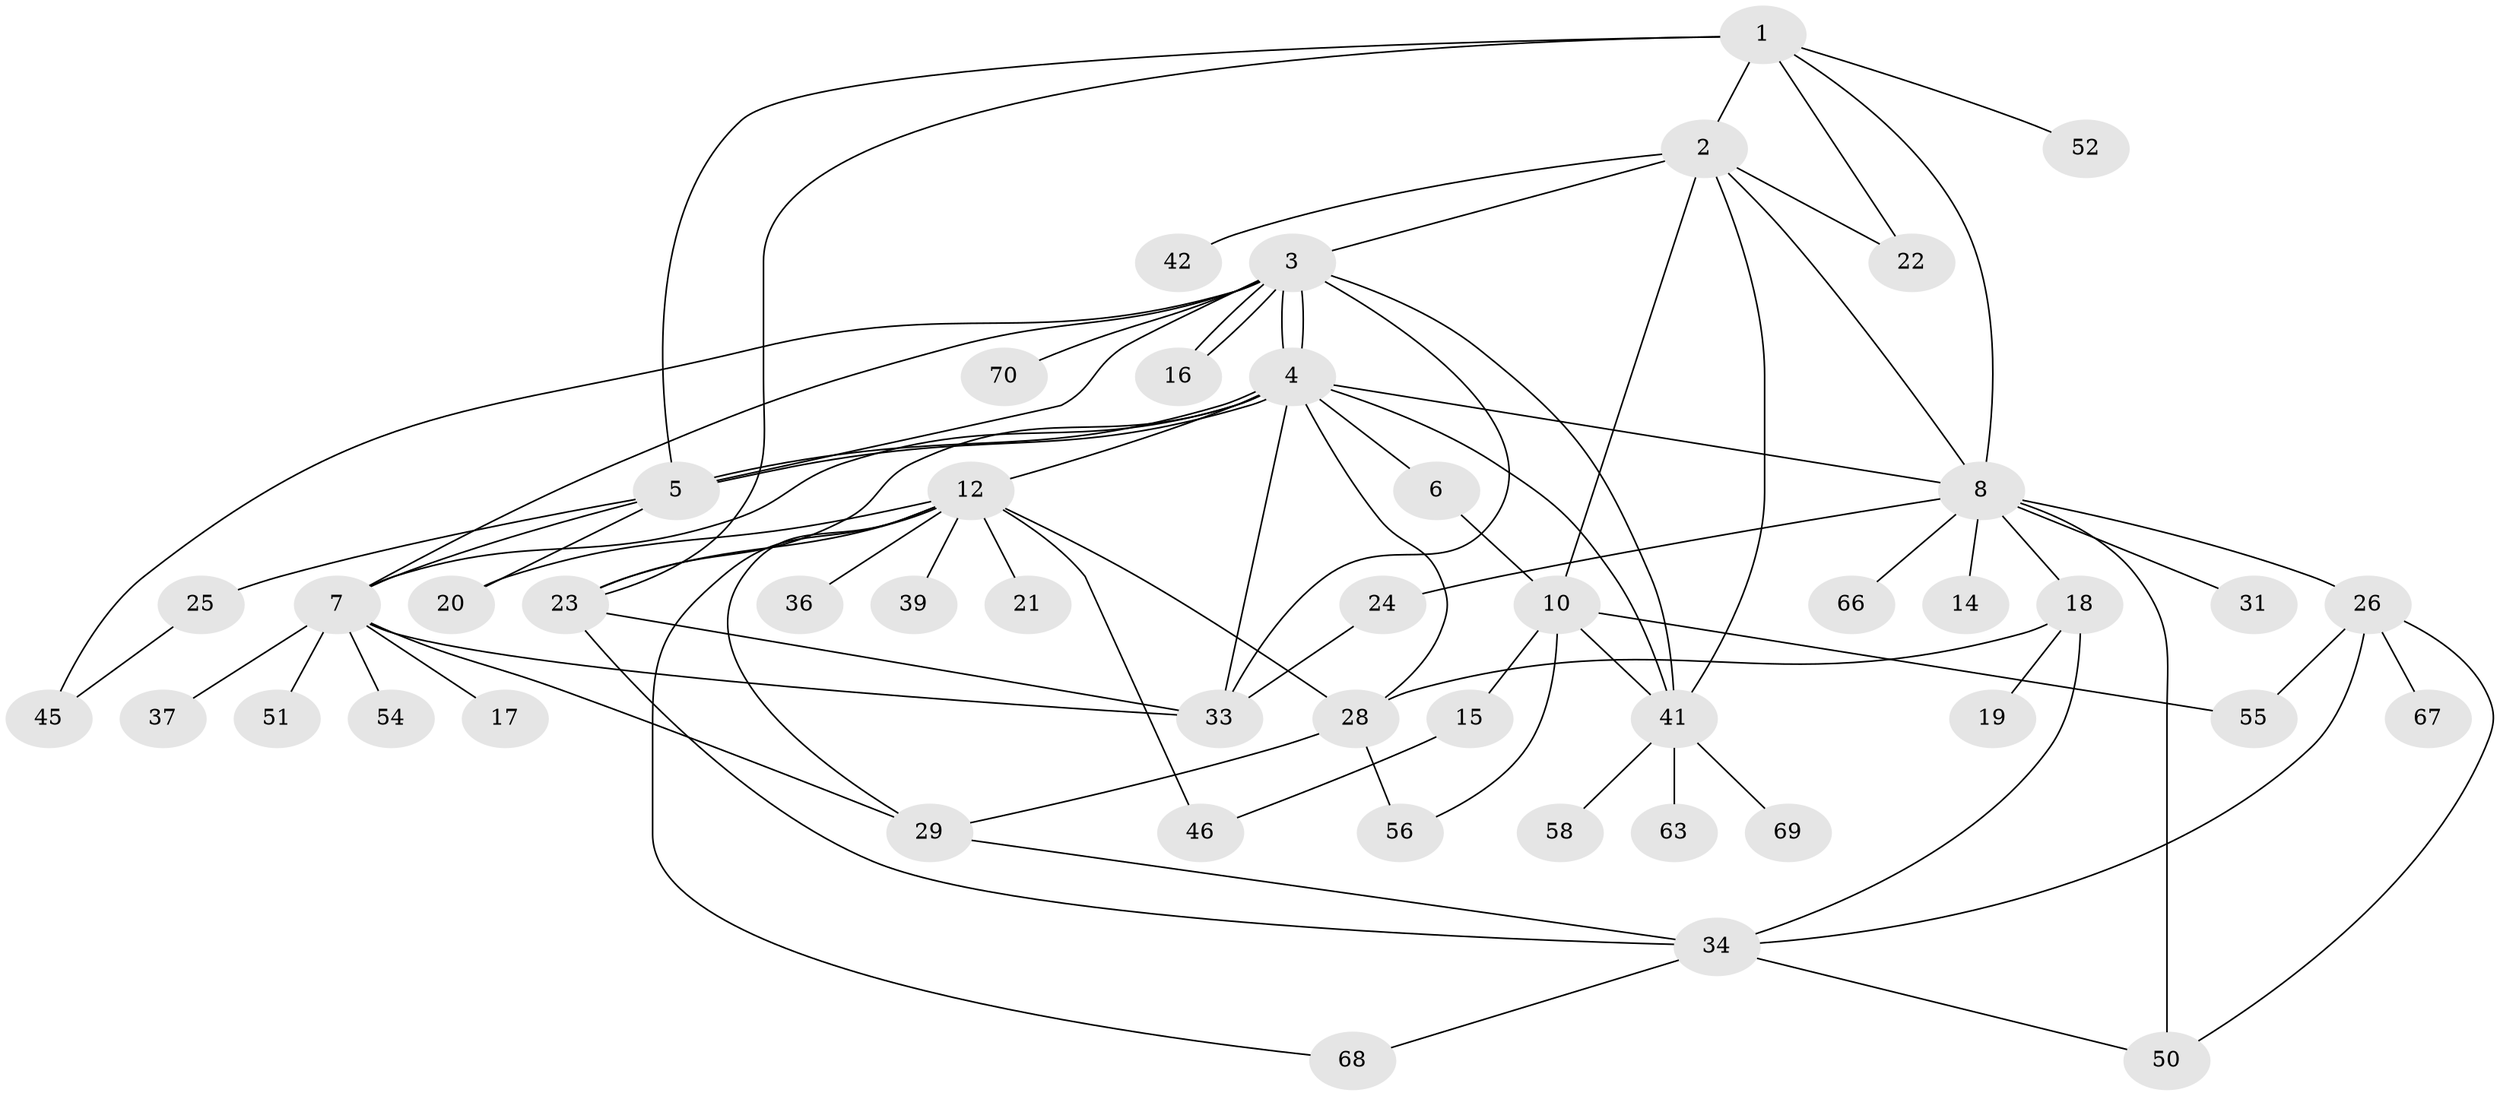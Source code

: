 // Generated by graph-tools (version 1.1) at 2025/51/02/27/25 19:51:57]
// undirected, 48 vertices, 82 edges
graph export_dot {
graph [start="1"]
  node [color=gray90,style=filled];
  1 [super="+9"];
  2 [super="+13"];
  3 [super="+30"];
  4 [super="+65"];
  5 [super="+48"];
  6;
  7 [super="+38"];
  8 [super="+11"];
  10 [super="+27"];
  12 [super="+57"];
  14;
  15 [super="+64"];
  16;
  17;
  18 [super="+49"];
  19;
  20;
  21;
  22;
  23 [super="+53"];
  24 [super="+40"];
  25 [super="+62"];
  26 [super="+32"];
  28 [super="+35"];
  29;
  31 [super="+47"];
  33;
  34 [super="+44"];
  36 [super="+60"];
  37;
  39;
  41 [super="+43"];
  42;
  45;
  46 [super="+71"];
  50 [super="+61"];
  51;
  52;
  54;
  55;
  56 [super="+59"];
  58;
  63;
  66;
  67;
  68;
  69;
  70;
  1 -- 2;
  1 -- 22;
  1 -- 23;
  1 -- 52;
  1 -- 8;
  1 -- 5;
  2 -- 3 [weight=2];
  2 -- 10;
  2 -- 41;
  2 -- 42;
  2 -- 8;
  2 -- 22;
  3 -- 4;
  3 -- 4;
  3 -- 5;
  3 -- 7;
  3 -- 16;
  3 -- 16;
  3 -- 33;
  3 -- 70;
  3 -- 45;
  3 -- 41;
  4 -- 5;
  4 -- 5;
  4 -- 6;
  4 -- 8;
  4 -- 12;
  4 -- 23;
  4 -- 28;
  4 -- 33;
  4 -- 41;
  4 -- 7;
  5 -- 7;
  5 -- 20;
  5 -- 25;
  6 -- 10;
  7 -- 17;
  7 -- 33;
  7 -- 37;
  7 -- 54;
  7 -- 51;
  7 -- 29;
  8 -- 14;
  8 -- 50;
  8 -- 66;
  8 -- 18;
  8 -- 24;
  8 -- 26;
  8 -- 31;
  10 -- 15;
  10 -- 41;
  10 -- 55;
  10 -- 56;
  12 -- 20;
  12 -- 21;
  12 -- 23;
  12 -- 28 [weight=2];
  12 -- 29;
  12 -- 36;
  12 -- 39;
  12 -- 46;
  12 -- 68;
  15 -- 46;
  18 -- 19;
  18 -- 28 [weight=2];
  18 -- 34;
  23 -- 33 [weight=2];
  23 -- 34;
  24 -- 33;
  25 -- 45;
  26 -- 34;
  26 -- 50;
  26 -- 55;
  26 -- 67;
  28 -- 29;
  28 -- 56;
  29 -- 34;
  34 -- 68;
  34 -- 50;
  41 -- 63;
  41 -- 58;
  41 -- 69;
}
